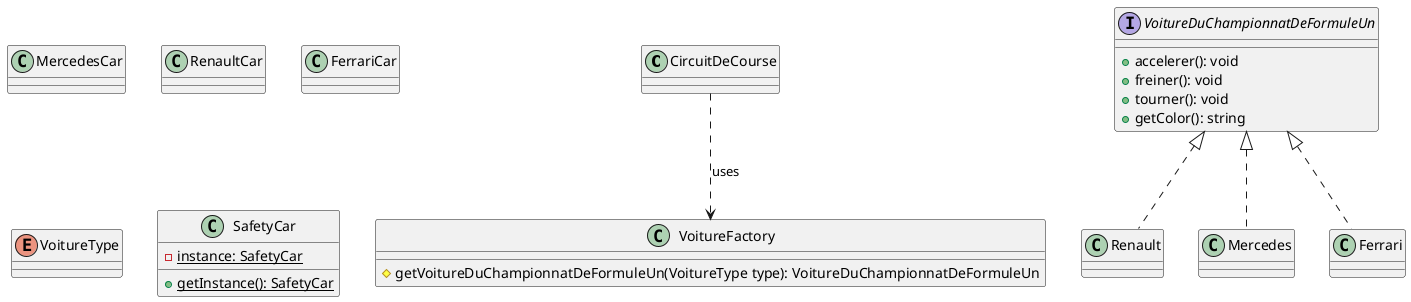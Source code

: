 @startuml CourseUML

class CircuitDeCourse

interface VoitureDuChampionnatDeFormuleUn {
     + accelerer(): void
     + freiner(): void
     + tourner(): void
     + getColor(): string
}

class MercedesCar

class RenaultCar

class FerrariCar

class VoitureFactory {
     # getVoitureDuChampionnatDeFormuleUn(VoitureType type): VoitureDuChampionnatDeFormuleUn
}
enum VoitureType

class SafetyCar {
    {static} - instance: SafetyCar
    {static} + getInstance(): SafetyCar
}
VoitureDuChampionnatDeFormuleUn <|.. Renault
VoitureDuChampionnatDeFormuleUn <|.. Mercedes
VoitureDuChampionnatDeFormuleUn <|.. Ferrari

CircuitDeCourse ..> VoitureFactory : uses

@enduml[]